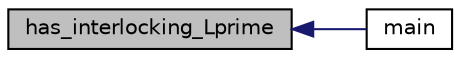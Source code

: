 digraph "has_interlocking_Lprime"
{
  edge [fontname="Helvetica",fontsize="10",labelfontname="Helvetica",labelfontsize="10"];
  node [fontname="Helvetica",fontsize="10",shape=record];
  rankdir="LR";
  Node341 [label="has_interlocking_Lprime",height=0.2,width=0.4,color="black", fillcolor="grey75", style="filled", fontcolor="black"];
  Node341 -> Node342 [dir="back",color="midnightblue",fontsize="10",style="solid",fontname="Helvetica"];
  Node342 [label="main",height=0.2,width=0.4,color="black", fillcolor="white", style="filled",URL="$dc/d77/pentomino__5x5_8_c.html#a840291bc02cba5474a4cb46a9b9566fe"];
}
